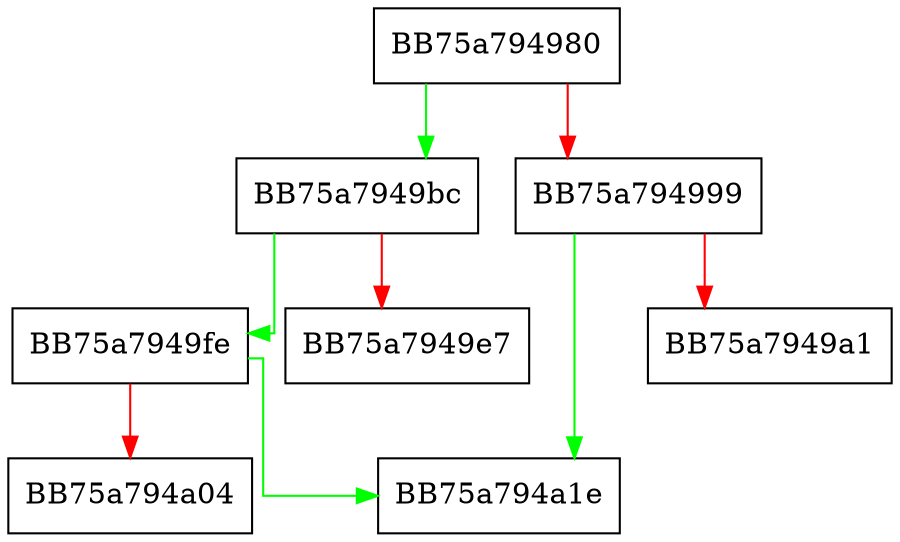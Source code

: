 digraph isalnum {
  node [shape="box"];
  graph [splines=ortho];
  BB75a794980 -> BB75a7949bc [color="green"];
  BB75a794980 -> BB75a794999 [color="red"];
  BB75a794999 -> BB75a794a1e [color="green"];
  BB75a794999 -> BB75a7949a1 [color="red"];
  BB75a7949bc -> BB75a7949fe [color="green"];
  BB75a7949bc -> BB75a7949e7 [color="red"];
  BB75a7949fe -> BB75a794a1e [color="green"];
  BB75a7949fe -> BB75a794a04 [color="red"];
}